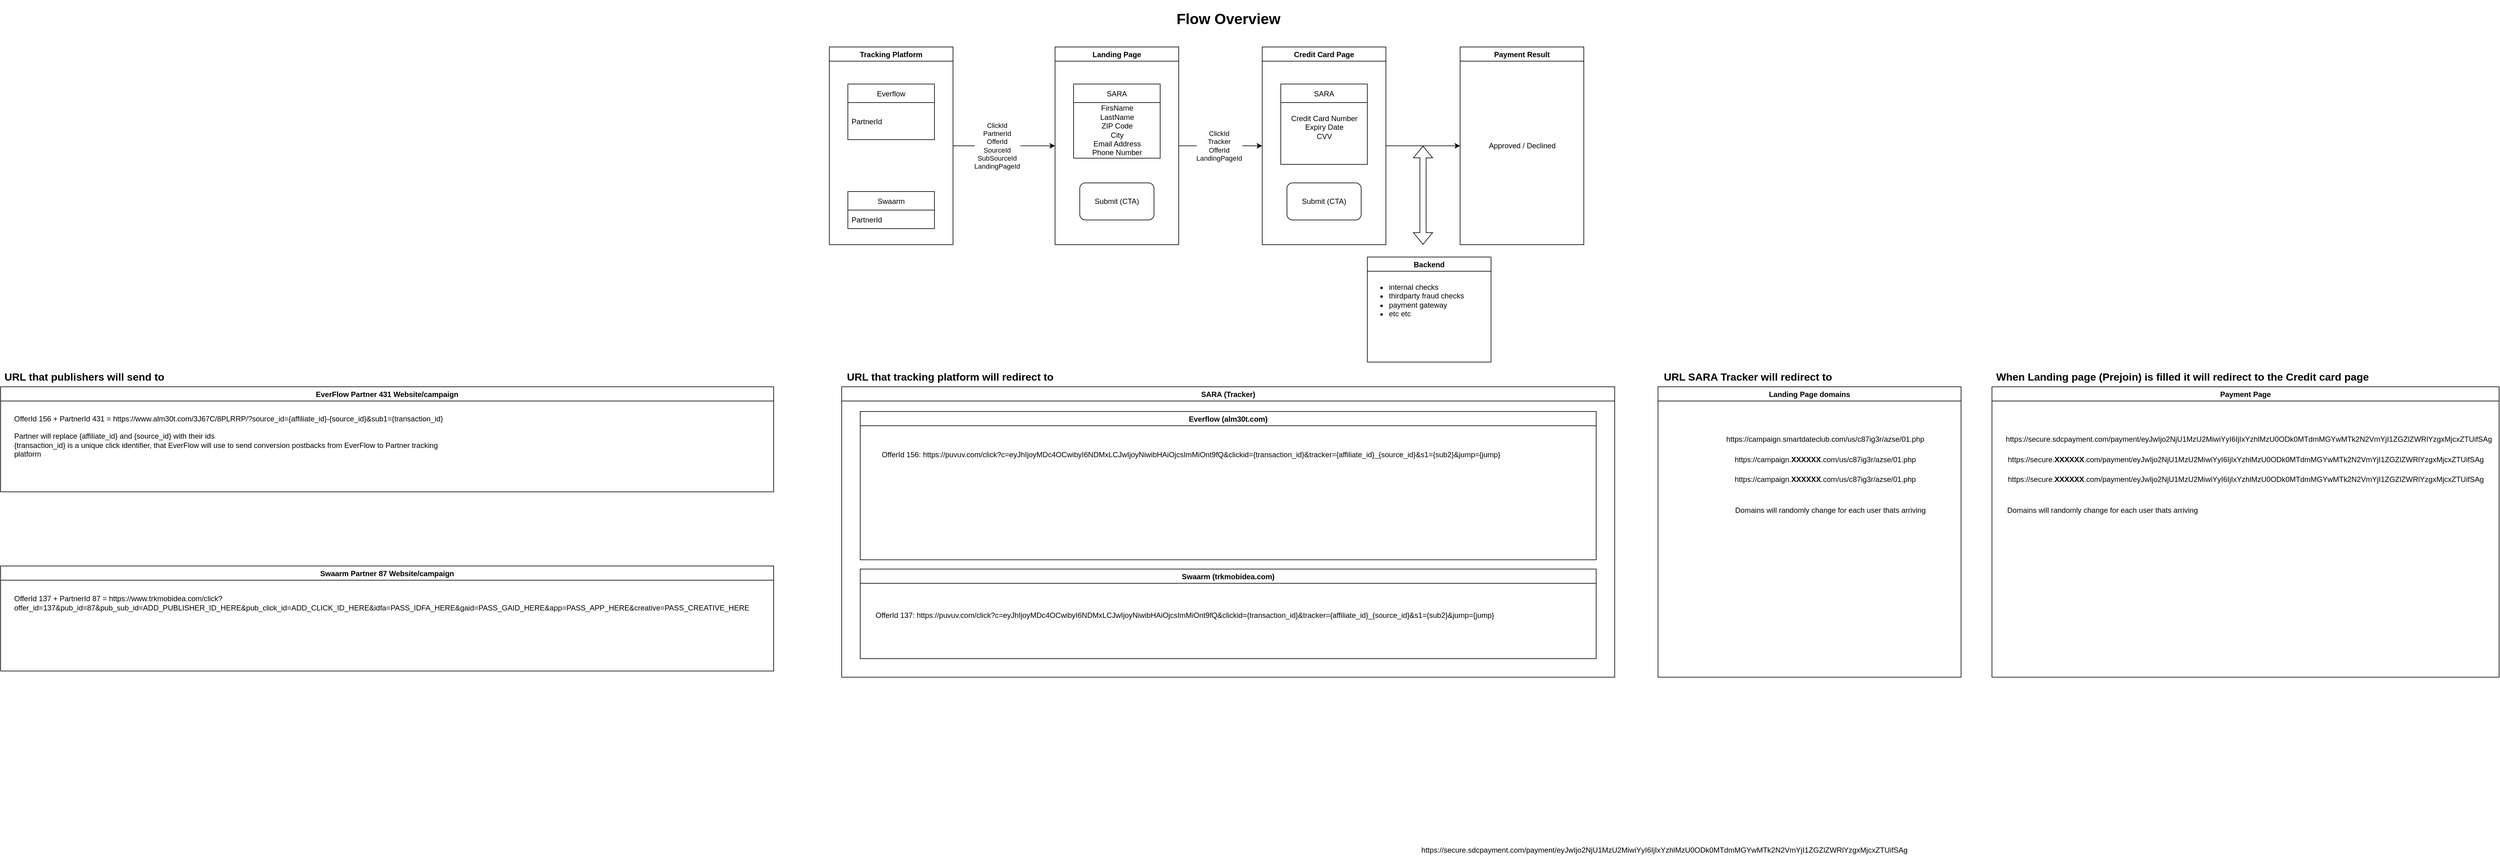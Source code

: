 <mxfile version="16.5.1" type="device"><diagram id="0JcYpCCAPDiHK5l1A908" name="Page-1"><mxGraphModel dx="2066" dy="1212" grid="1" gridSize="10" guides="1" tooltips="1" connect="1" arrows="1" fold="1" page="1" pageScale="1" pageWidth="850" pageHeight="1100" math="0" shadow="0"><root><mxCell id="0"/><mxCell id="1" parent="0"/><mxCell id="gbdPCc-DP9nteVFEp8JT-14" style="edgeStyle=orthogonalEdgeStyle;rounded=0;orthogonalLoop=1;jettySize=auto;html=1;entryX=0;entryY=0.5;entryDx=0;entryDy=0;" parent="1" source="gbdPCc-DP9nteVFEp8JT-1" target="gbdPCc-DP9nteVFEp8JT-9" edge="1"><mxGeometry relative="1" as="geometry"/></mxCell><mxCell id="gbdPCc-DP9nteVFEp8JT-15" value="ClickId&lt;br&gt;PartnerId&lt;br&gt;OfferId&lt;br&gt;SourceId&lt;br&gt;SubSourceId&lt;br&gt;LandingPageId" style="edgeLabel;html=1;align=center;verticalAlign=middle;resizable=0;points=[];" parent="gbdPCc-DP9nteVFEp8JT-14" vertex="1" connectable="0"><mxGeometry x="0.292" y="-3" relative="1" as="geometry"><mxPoint x="-36" y="-3" as="offset"/></mxGeometry></mxCell><mxCell id="gbdPCc-DP9nteVFEp8JT-1" value="Tracking Platform" style="swimlane;" parent="1" vertex="1"><mxGeometry x="1370" y="140" width="200" height="320" as="geometry"/></mxCell><mxCell id="gbdPCc-DP9nteVFEp8JT-3" value="Everflow" style="swimlane;fontStyle=0;childLayout=stackLayout;horizontal=1;startSize=30;horizontalStack=0;resizeParent=1;resizeParentMax=0;resizeLast=0;collapsible=1;marginBottom=0;" parent="gbdPCc-DP9nteVFEp8JT-1" vertex="1"><mxGeometry x="30" y="60" width="140" height="90" as="geometry"/></mxCell><mxCell id="gbdPCc-DP9nteVFEp8JT-4" value="PartnerId" style="text;strokeColor=none;fillColor=none;align=left;verticalAlign=middle;spacingLeft=4;spacingRight=4;overflow=hidden;points=[[0,0.5],[1,0.5]];portConstraint=eastwest;rotatable=0;" parent="gbdPCc-DP9nteVFEp8JT-3" vertex="1"><mxGeometry y="30" width="140" height="60" as="geometry"/></mxCell><mxCell id="gbdPCc-DP9nteVFEp8JT-7" value="Swaarm" style="swimlane;fontStyle=0;childLayout=stackLayout;horizontal=1;startSize=30;horizontalStack=0;resizeParent=1;resizeParentMax=0;resizeLast=0;collapsible=1;marginBottom=0;" parent="gbdPCc-DP9nteVFEp8JT-1" vertex="1"><mxGeometry x="30" y="234" width="140" height="60" as="geometry"/></mxCell><mxCell id="gbdPCc-DP9nteVFEp8JT-8" value="PartnerId" style="text;strokeColor=none;fillColor=none;align=left;verticalAlign=middle;spacingLeft=4;spacingRight=4;overflow=hidden;points=[[0,0.5],[1,0.5]];portConstraint=eastwest;rotatable=0;" parent="gbdPCc-DP9nteVFEp8JT-7" vertex="1"><mxGeometry y="30" width="140" height="30" as="geometry"/></mxCell><mxCell id="gbdPCc-DP9nteVFEp8JT-19" style="edgeStyle=orthogonalEdgeStyle;rounded=0;orthogonalLoop=1;jettySize=auto;html=1;entryX=0;entryY=0.5;entryDx=0;entryDy=0;" parent="1" source="gbdPCc-DP9nteVFEp8JT-9" target="gbdPCc-DP9nteVFEp8JT-16" edge="1"><mxGeometry relative="1" as="geometry"/></mxCell><mxCell id="gbdPCc-DP9nteVFEp8JT-20" value="ClickId&lt;br&gt;Tracker&lt;br&gt;OfferId&lt;br&gt;LandingPageId" style="edgeLabel;html=1;align=center;verticalAlign=middle;resizable=0;points=[];" parent="gbdPCc-DP9nteVFEp8JT-19" vertex="1" connectable="0"><mxGeometry x="0.185" y="-1" relative="1" as="geometry"><mxPoint x="-15" y="-1" as="offset"/></mxGeometry></mxCell><mxCell id="gbdPCc-DP9nteVFEp8JT-9" value="Landing Page" style="swimlane;" parent="1" vertex="1"><mxGeometry x="1735" y="140" width="200" height="320" as="geometry"/></mxCell><mxCell id="gbdPCc-DP9nteVFEp8JT-12" value="SARA" style="swimlane;fontStyle=0;childLayout=stackLayout;horizontal=1;startSize=30;horizontalStack=0;resizeParent=1;resizeParentMax=0;resizeLast=0;collapsible=1;marginBottom=0;" parent="gbdPCc-DP9nteVFEp8JT-9" vertex="1"><mxGeometry x="30" y="60" width="140" height="120" as="geometry"/></mxCell><mxCell id="gbdPCc-DP9nteVFEp8JT-18" value="FirsName&lt;br&gt;LastName&lt;br&gt;ZIP Code&lt;br&gt;City&lt;br&gt;Email Address&lt;br&gt;Phone Number&lt;br&gt;" style="text;html=1;align=center;verticalAlign=middle;resizable=0;points=[];autosize=1;strokeColor=none;fillColor=none;" parent="gbdPCc-DP9nteVFEp8JT-12" vertex="1"><mxGeometry y="30" width="140" height="90" as="geometry"/></mxCell><mxCell id="gbdPCc-DP9nteVFEp8JT-22" value="Submit (CTA)" style="rounded=1;whiteSpace=wrap;html=1;" parent="gbdPCc-DP9nteVFEp8JT-9" vertex="1"><mxGeometry x="40" y="220" width="120" height="60" as="geometry"/></mxCell><mxCell id="gbdPCc-DP9nteVFEp8JT-27" style="edgeStyle=orthogonalEdgeStyle;rounded=0;orthogonalLoop=1;jettySize=auto;html=1;entryX=0;entryY=0.5;entryDx=0;entryDy=0;" parent="1" source="gbdPCc-DP9nteVFEp8JT-16" edge="1" target="gbdPCc-DP9nteVFEp8JT-24"><mxGeometry relative="1" as="geometry"><mxPoint x="2320" y="300" as="targetPoint"/></mxGeometry></mxCell><mxCell id="gbdPCc-DP9nteVFEp8JT-16" value="Credit Card Page" style="swimlane;" parent="1" vertex="1"><mxGeometry x="2070" y="140" width="200" height="320" as="geometry"/></mxCell><mxCell id="gbdPCc-DP9nteVFEp8JT-17" value="SARA" style="swimlane;fontStyle=0;childLayout=stackLayout;horizontal=1;startSize=30;horizontalStack=0;resizeParent=1;resizeParentMax=0;resizeLast=0;collapsible=1;marginBottom=0;" parent="gbdPCc-DP9nteVFEp8JT-16" vertex="1"><mxGeometry x="30" y="60" width="140" height="130" as="geometry"/></mxCell><mxCell id="EAK_J7KZ6_A-R_rKXLQy-16" value="Submit (CTA)" style="rounded=1;whiteSpace=wrap;html=1;" parent="gbdPCc-DP9nteVFEp8JT-16" vertex="1"><mxGeometry x="40" y="220" width="120" height="60" as="geometry"/></mxCell><mxCell id="gbdPCc-DP9nteVFEp8JT-21" value="Credit Card Number&lt;br&gt;Expiry Date&lt;br&gt;CVV" style="text;html=1;align=center;verticalAlign=middle;resizable=0;points=[];autosize=1;strokeColor=none;fillColor=none;" parent="1" vertex="1"><mxGeometry x="2110" y="245" width="120" height="50" as="geometry"/></mxCell><mxCell id="gbdPCc-DP9nteVFEp8JT-24" value="Payment Result" style="swimlane;" parent="1" vertex="1"><mxGeometry x="2390" y="140" width="200" height="320" as="geometry"/></mxCell><mxCell id="gbdPCc-DP9nteVFEp8JT-28" value="Approved / Declined" style="text;html=1;align=center;verticalAlign=middle;resizable=0;points=[];autosize=1;strokeColor=none;fillColor=none;" parent="gbdPCc-DP9nteVFEp8JT-24" vertex="1"><mxGeometry x="40" y="150" width="120" height="20" as="geometry"/></mxCell><mxCell id="EAK_J7KZ6_A-R_rKXLQy-1" value="SARA (Tracker)" style="swimlane;" parent="1" vertex="1"><mxGeometry x="1390" y="690" width="1250" height="470" as="geometry"/></mxCell><mxCell id="EAK_J7KZ6_A-R_rKXLQy-2" value="Everflow (alm30t.com)" style="swimlane;" parent="EAK_J7KZ6_A-R_rKXLQy-1" vertex="1"><mxGeometry x="30" y="40" width="1190" height="240" as="geometry"/></mxCell><mxCell id="EAK_J7KZ6_A-R_rKXLQy-3" value="OfferId 156:&amp;nbsp;https://puvuv.com/click?c=eyJhIjoyMDc4OCwibyI6NDMxLCJwIjoyNiwibHAiOjcsImMiOnt9fQ&amp;amp;clickid={transaction_id}&amp;amp;tracker={affiliate_id}_{source_id}&amp;amp;s1={sub2}&amp;amp;jump={jump}" style="text;html=1;strokeColor=none;fillColor=none;align=center;verticalAlign=middle;whiteSpace=wrap;rounded=0;" parent="EAK_J7KZ6_A-R_rKXLQy-2" vertex="1"><mxGeometry x="20" y="50" width="1030" height="40" as="geometry"/></mxCell><mxCell id="EAK_J7KZ6_A-R_rKXLQy-4" value="Swaarm (trkmobidea.com)" style="swimlane;" parent="EAK_J7KZ6_A-R_rKXLQy-1" vertex="1"><mxGeometry x="30" y="295" width="1190" height="145" as="geometry"/></mxCell><mxCell id="EAK_J7KZ6_A-R_rKXLQy-5" value="OfferId 137:&amp;nbsp;https://puvuv.com/click?c=eyJhIjoyMDc4OCwibyI6NDMxLCJwIjoyNiwibHAiOjcsImMiOnt9fQ&amp;amp;clickid={transaction_id}&amp;amp;tracker={affiliate_id}_{source_id}&amp;amp;s1={sub2}&amp;amp;jump={jump}" style="text;html=1;strokeColor=none;fillColor=none;align=center;verticalAlign=middle;whiteSpace=wrap;rounded=0;" parent="EAK_J7KZ6_A-R_rKXLQy-4" vertex="1"><mxGeometry x="10" y="55" width="1030" height="40" as="geometry"/></mxCell><mxCell id="EAK_J7KZ6_A-R_rKXLQy-6" value="EverFlow Partner 431 Website/campaign" style="swimlane;" parent="1" vertex="1"><mxGeometry x="30" y="690" width="1250" height="170" as="geometry"/></mxCell><mxCell id="EAK_J7KZ6_A-R_rKXLQy-7" value="OfferId 156 + PartnerId 431 = https://www.alm30t.com/3J67C/8PLRRP/?source_id={affiliate_id}-{source_id}&amp;amp;sub1={transaction_id}&lt;br&gt;&lt;br&gt;Partner will replace {affiliate_id} and {source_id} with their ids&lt;br&gt;{transaction_id} is a unique click identifier, that EverFlow will use to send conversion postbacks from EverFlow to Partner tracking platform" style="text;html=1;strokeColor=none;fillColor=none;align=left;verticalAlign=middle;whiteSpace=wrap;rounded=0;" parent="EAK_J7KZ6_A-R_rKXLQy-6" vertex="1"><mxGeometry x="20" y="40" width="720" height="80" as="geometry"/></mxCell><mxCell id="EAK_J7KZ6_A-R_rKXLQy-8" value="Landing Page domains" style="swimlane;" parent="1" vertex="1"><mxGeometry x="2710" y="690" width="490" height="470" as="geometry"/></mxCell><mxCell id="EAK_J7KZ6_A-R_rKXLQy-19" value="https://campaign.smartdateclub.com/us/c87ig3r/azse/01.php" style="text;html=1;align=center;verticalAlign=middle;resizable=0;points=[];autosize=1;strokeColor=none;fillColor=none;" parent="EAK_J7KZ6_A-R_rKXLQy-8" vertex="1"><mxGeometry x="100" y="75" width="340" height="20" as="geometry"/></mxCell><mxCell id="EAK_J7KZ6_A-R_rKXLQy-20" value="https://campaign.&lt;b&gt;XXXXXX&lt;/b&gt;.com/us/c87ig3r/azse/01.php" style="text;html=1;align=center;verticalAlign=middle;resizable=0;points=[];autosize=1;strokeColor=none;fillColor=none;" parent="EAK_J7KZ6_A-R_rKXLQy-8" vertex="1"><mxGeometry x="115" y="108" width="310" height="20" as="geometry"/></mxCell><mxCell id="EAK_J7KZ6_A-R_rKXLQy-21" value="https://campaign.&lt;b&gt;XXXXXX&lt;/b&gt;.com/us/c87ig3r/azse/01.php" style="text;html=1;align=center;verticalAlign=middle;resizable=0;points=[];autosize=1;strokeColor=none;fillColor=none;" parent="EAK_J7KZ6_A-R_rKXLQy-8" vertex="1"><mxGeometry x="115" y="140" width="310" height="20" as="geometry"/></mxCell><mxCell id="EAK_J7KZ6_A-R_rKXLQy-22" value="Domains will randomly change for each user thats arriving&amp;nbsp;" style="text;html=1;align=center;verticalAlign=middle;resizable=0;points=[];autosize=1;strokeColor=none;fillColor=none;" parent="EAK_J7KZ6_A-R_rKXLQy-8" vertex="1"><mxGeometry x="115" y="190" width="330" height="20" as="geometry"/></mxCell><mxCell id="EAK_J7KZ6_A-R_rKXLQy-9" value="Swaarm Partner 87 Website/campaign" style="swimlane;" parent="1" vertex="1"><mxGeometry x="30" y="980" width="1250" height="170" as="geometry"/></mxCell><mxCell id="EAK_J7KZ6_A-R_rKXLQy-10" value="OfferId 137 + PartnerId 87 =&amp;nbsp;https://www.trkmobidea.com/click?offer_id=137&amp;amp;pub_id=87&amp;amp;pub_sub_id=ADD_PUBLISHER_ID_HERE&amp;amp;pub_click_id=ADD_CLICK_ID_HERE&amp;amp;idfa=PASS_IDFA_HERE&amp;amp;gaid=PASS_GAID_HERE&amp;amp;app=PASS_APP_HERE&amp;amp;creative=PASS_CREATIVE_HERE&amp;nbsp;&lt;br&gt;" style="text;html=1;strokeColor=none;fillColor=none;align=left;verticalAlign=middle;whiteSpace=wrap;rounded=0;" parent="EAK_J7KZ6_A-R_rKXLQy-9" vertex="1"><mxGeometry x="20" y="30" width="720" height="60" as="geometry"/></mxCell><mxCell id="EAK_J7KZ6_A-R_rKXLQy-12" value="&lt;h1 style=&quot;font-size: 17px;&quot;&gt;URL that publishers will send to&lt;/h1&gt;" style="text;html=1;align=center;verticalAlign=middle;resizable=0;points=[];autosize=1;strokeColor=none;fillColor=none;fontSize=17;" parent="1" vertex="1"><mxGeometry x="30" y="650" width="270" height="50" as="geometry"/></mxCell><mxCell id="EAK_J7KZ6_A-R_rKXLQy-14" value="&lt;h1&gt;Flow Overview&lt;/h1&gt;" style="text;html=1;align=center;verticalAlign=middle;resizable=0;points=[];autosize=1;strokeColor=none;fillColor=none;" parent="1" vertex="1"><mxGeometry x="1925" y="70" width="180" height="50" as="geometry"/></mxCell><mxCell id="EAK_J7KZ6_A-R_rKXLQy-18" value="&lt;h1 style=&quot;font-size: 17px;&quot;&gt;URL that tracking platform will redirect to&lt;/h1&gt;" style="text;html=1;align=center;verticalAlign=middle;resizable=0;points=[];autosize=1;strokeColor=none;fillColor=none;fontSize=17;" parent="1" vertex="1"><mxGeometry x="1390" y="650" width="350" height="50" as="geometry"/></mxCell><mxCell id="EAK_J7KZ6_A-R_rKXLQy-23" value="https://secure.sdcpayment.com/payment/eyJwIjo2NjU1MzU2MiwiYyI6IjIxYzhlMzU0ODk0MTdmMGYwMTk2N2VmYjI1ZGZlZWRlYzgxMjcxZTUifSAg" style="text;html=1;align=center;verticalAlign=middle;resizable=0;points=[];autosize=1;strokeColor=none;fillColor=none;" parent="1" vertex="1"><mxGeometry x="2320" y="1430" width="800" height="20" as="geometry"/></mxCell><mxCell id="EAK_J7KZ6_A-R_rKXLQy-24" value="Payment Page" style="swimlane;" parent="1" vertex="1"><mxGeometry x="3250" y="690" width="820" height="470" as="geometry"/></mxCell><mxCell id="EAK_J7KZ6_A-R_rKXLQy-25" value="https://secure.sdcpayment.com/payment/eyJwIjo2NjU1MzU2MiwiYyI6IjIxYzhlMzU0ODk0MTdmMGYwMTk2N2VmYjI1ZGZlZWRlYzgxMjcxZTUifSAg" style="text;html=1;align=center;verticalAlign=middle;resizable=0;points=[];autosize=1;strokeColor=none;fillColor=none;" parent="EAK_J7KZ6_A-R_rKXLQy-24" vertex="1"><mxGeometry x="15" y="75" width="800" height="20" as="geometry"/></mxCell><mxCell id="EAK_J7KZ6_A-R_rKXLQy-28" value="Domains will randomly change for each user thats arriving&amp;nbsp;" style="text;html=1;align=center;verticalAlign=middle;resizable=0;points=[];autosize=1;strokeColor=none;fillColor=none;" parent="EAK_J7KZ6_A-R_rKXLQy-24" vertex="1"><mxGeometry x="15" y="190" width="330" height="20" as="geometry"/></mxCell><mxCell id="EAK_J7KZ6_A-R_rKXLQy-29" value="https://secure.&lt;b&gt;XXXXXX&lt;/b&gt;.com/payment/eyJwIjo2NjU1MzU2MiwiYyI6IjIxYzhlMzU0ODk0MTdmMGYwMTk2N2VmYjI1ZGZlZWRlYzgxMjcxZTUifSAg" style="text;html=1;align=center;verticalAlign=middle;resizable=0;points=[];autosize=1;strokeColor=none;fillColor=none;" parent="EAK_J7KZ6_A-R_rKXLQy-24" vertex="1"><mxGeometry x="15" y="108" width="790" height="20" as="geometry"/></mxCell><mxCell id="EAK_J7KZ6_A-R_rKXLQy-30" value="https://secure.&lt;b&gt;XXXXXX&lt;/b&gt;.com/payment/eyJwIjo2NjU1MzU2MiwiYyI6IjIxYzhlMzU0ODk0MTdmMGYwMTk2N2VmYjI1ZGZlZWRlYzgxMjcxZTUifSAg" style="text;html=1;align=center;verticalAlign=middle;resizable=0;points=[];autosize=1;strokeColor=none;fillColor=none;" parent="EAK_J7KZ6_A-R_rKXLQy-24" vertex="1"><mxGeometry x="15" y="140" width="790" height="20" as="geometry"/></mxCell><mxCell id="EAK_J7KZ6_A-R_rKXLQy-31" value="&lt;h1 style=&quot;font-size: 17px;&quot;&gt;URL SARA Tracker will redirect to&lt;/h1&gt;" style="text;html=1;align=center;verticalAlign=middle;resizable=0;points=[];autosize=1;strokeColor=none;fillColor=none;fontSize=17;" parent="1" vertex="1"><mxGeometry x="2710" y="650" width="290" height="50" as="geometry"/></mxCell><mxCell id="EAK_J7KZ6_A-R_rKXLQy-32" value="&lt;h1 style=&quot;font-size: 17px;&quot;&gt;When Landing page (Prejoin) is filled it will redirect to the Credit card page&amp;nbsp;&lt;/h1&gt;" style="text;html=1;align=center;verticalAlign=middle;resizable=0;points=[];autosize=1;strokeColor=none;fillColor=none;fontSize=17;" parent="1" vertex="1"><mxGeometry x="3250" y="650" width="620" height="50" as="geometry"/></mxCell><mxCell id="AC3FsaWcZtUOS04oRMEa-1" value="" style="shape=flexArrow;endArrow=classic;startArrow=classic;html=1;rounded=0;" edge="1" parent="1"><mxGeometry width="100" height="100" relative="1" as="geometry"><mxPoint x="2330" y="460" as="sourcePoint"/><mxPoint x="2330" y="300" as="targetPoint"/></mxGeometry></mxCell><mxCell id="AC3FsaWcZtUOS04oRMEa-2" value="Backend" style="swimlane;" vertex="1" parent="1"><mxGeometry x="2240" y="480" width="200" height="170" as="geometry"/></mxCell><mxCell id="AC3FsaWcZtUOS04oRMEa-3" value="&lt;ul&gt;&lt;li&gt;internal checks&lt;/li&gt;&lt;li&gt;thirdparty fraud checks&lt;/li&gt;&lt;li&gt;payment gateway&lt;/li&gt;&lt;li&gt;etc etc&lt;/li&gt;&lt;/ul&gt;" style="text;html=1;align=left;verticalAlign=middle;resizable=0;points=[];autosize=1;strokeColor=none;fillColor=none;" vertex="1" parent="AC3FsaWcZtUOS04oRMEa-2"><mxGeometry x="-7" y="25" width="180" height="90" as="geometry"/></mxCell></root></mxGraphModel></diagram></mxfile>